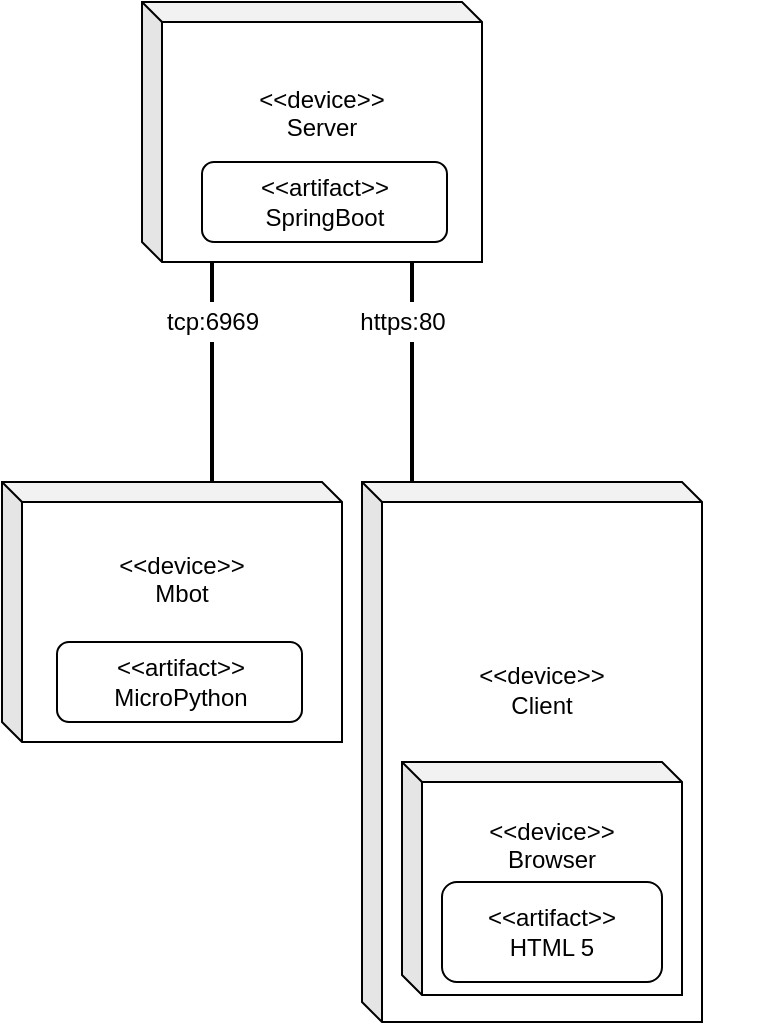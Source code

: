 <mxfile version="15.4.0" type="device"><diagram id="HvKeVYImTa-FOf8L-ouJ" name="Seite-1"><mxGraphModel dx="1022" dy="479" grid="1" gridSize="10" guides="1" tooltips="1" connect="1" arrows="1" fold="1" page="1" pageScale="1" pageWidth="827" pageHeight="1169" math="0" shadow="0"><root><mxCell id="0"/><mxCell id="1" parent="0"/><mxCell id="Dv9TYxPb9dNgqkDWnGFF-3" value="" style="group" vertex="1" connectable="0" parent="1"><mxGeometry x="240" y="270" width="200" height="190" as="geometry"/></mxCell><mxCell id="Dv9TYxPb9dNgqkDWnGFF-1" value="&amp;lt;&amp;lt;device&amp;gt;&amp;gt;&lt;br&gt;Mbot&lt;br&gt;&lt;br&gt;&lt;br&gt;&lt;br&gt;" style="shape=cube;whiteSpace=wrap;html=1;boundedLbl=1;backgroundOutline=1;darkOpacity=0.05;darkOpacity2=0.1;size=10;" vertex="1" parent="Dv9TYxPb9dNgqkDWnGFF-3"><mxGeometry width="170" height="130" as="geometry"/></mxCell><mxCell id="Dv9TYxPb9dNgqkDWnGFF-2" value="&amp;lt;&amp;lt;artifact&amp;gt;&amp;gt;&lt;br&gt;MicroPython" style="rounded=1;whiteSpace=wrap;html=1;" vertex="1" parent="Dv9TYxPb9dNgqkDWnGFF-3"><mxGeometry x="27.5" y="80" width="122.5" height="40" as="geometry"/></mxCell><mxCell id="Dv9TYxPb9dNgqkDWnGFF-6" value="" style="group" vertex="1" connectable="0" parent="1"><mxGeometry x="310" y="30" width="170" height="130" as="geometry"/></mxCell><mxCell id="Dv9TYxPb9dNgqkDWnGFF-4" value="&amp;lt;&amp;lt;device&amp;gt;&amp;gt;&lt;br&gt;Server&lt;br&gt;&lt;br&gt;&lt;br&gt;" style="shape=cube;whiteSpace=wrap;html=1;boundedLbl=1;backgroundOutline=1;darkOpacity=0.05;darkOpacity2=0.1;size=10;" vertex="1" parent="Dv9TYxPb9dNgqkDWnGFF-6"><mxGeometry width="170" height="130" as="geometry"/></mxCell><mxCell id="Dv9TYxPb9dNgqkDWnGFF-5" value="&amp;lt;&amp;lt;artifact&amp;gt;&amp;gt;&lt;br&gt;SpringBoot" style="rounded=1;whiteSpace=wrap;html=1;" vertex="1" parent="Dv9TYxPb9dNgqkDWnGFF-6"><mxGeometry x="30" y="80" width="122.5" height="40" as="geometry"/></mxCell><mxCell id="Dv9TYxPb9dNgqkDWnGFF-7" value="" style="group" vertex="1" connectable="0" parent="1"><mxGeometry x="420" y="270" width="200" height="270" as="geometry"/></mxCell><mxCell id="Dv9TYxPb9dNgqkDWnGFF-10" value="" style="group" vertex="1" connectable="0" parent="Dv9TYxPb9dNgqkDWnGFF-7"><mxGeometry width="170" height="270" as="geometry"/></mxCell><mxCell id="Dv9TYxPb9dNgqkDWnGFF-8" value="&amp;lt;&amp;lt;device&amp;gt;&amp;gt;&lt;br&gt;Client&lt;br&gt;&lt;br&gt;&lt;br&gt;&lt;br&gt;&lt;br&gt;&lt;br&gt;" style="shape=cube;whiteSpace=wrap;html=1;boundedLbl=1;backgroundOutline=1;darkOpacity=0.05;darkOpacity2=0.1;size=10;" vertex="1" parent="Dv9TYxPb9dNgqkDWnGFF-10"><mxGeometry width="170" height="270" as="geometry"/></mxCell><mxCell id="Dv9TYxPb9dNgqkDWnGFF-14" value="&amp;lt;&amp;lt;device&amp;gt;&amp;gt;&lt;br&gt;Browser&lt;br&gt;&lt;br&gt;&lt;br&gt;&lt;br&gt;" style="shape=cube;whiteSpace=wrap;html=1;boundedLbl=1;backgroundOutline=1;darkOpacity=0.05;darkOpacity2=0.1;size=10;" vertex="1" parent="Dv9TYxPb9dNgqkDWnGFF-10"><mxGeometry x="20" y="140" width="140" height="116.5" as="geometry"/></mxCell><mxCell id="Dv9TYxPb9dNgqkDWnGFF-9" value="&amp;lt;&amp;lt;artifact&amp;gt;&amp;gt;&lt;br&gt;HTML 5" style="rounded=1;whiteSpace=wrap;html=1;" vertex="1" parent="Dv9TYxPb9dNgqkDWnGFF-10"><mxGeometry x="40" y="200" width="110" height="50" as="geometry"/></mxCell><mxCell id="Dv9TYxPb9dNgqkDWnGFF-12" value="" style="line;strokeWidth=2;direction=south;html=1;" vertex="1" parent="1"><mxGeometry x="340" y="160" width="10" height="20" as="geometry"/></mxCell><mxCell id="Dv9TYxPb9dNgqkDWnGFF-15" value="" style="line;strokeWidth=2;direction=south;html=1;" vertex="1" parent="1"><mxGeometry x="440" y="160" width="10" height="20" as="geometry"/></mxCell><mxCell id="Dv9TYxPb9dNgqkDWnGFF-16" value="tcp:6969" style="text;html=1;align=center;verticalAlign=middle;resizable=0;points=[];autosize=1;strokeColor=none;fillColor=none;" vertex="1" parent="1"><mxGeometry x="315" y="180" width="60" height="20" as="geometry"/></mxCell><mxCell id="Dv9TYxPb9dNgqkDWnGFF-17" value="" style="line;strokeWidth=2;direction=south;html=1;" vertex="1" parent="1"><mxGeometry x="340" y="200" width="10" height="70" as="geometry"/></mxCell><mxCell id="Dv9TYxPb9dNgqkDWnGFF-18" value="https:80" style="text;html=1;align=center;verticalAlign=middle;resizable=0;points=[];autosize=1;strokeColor=none;fillColor=none;" vertex="1" parent="1"><mxGeometry x="410" y="180" width="60" height="20" as="geometry"/></mxCell><mxCell id="Dv9TYxPb9dNgqkDWnGFF-19" value="" style="line;strokeWidth=2;direction=south;html=1;" vertex="1" parent="1"><mxGeometry x="440" y="200" width="10" height="70" as="geometry"/></mxCell></root></mxGraphModel></diagram></mxfile>